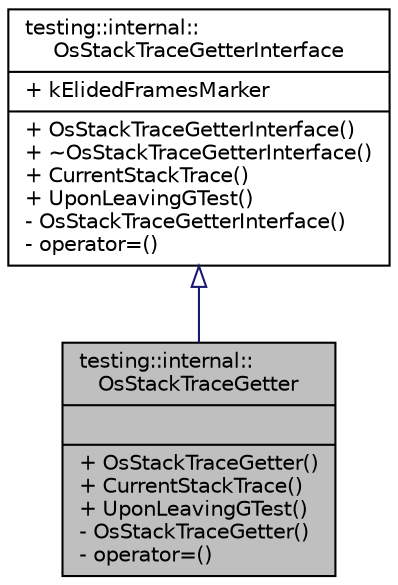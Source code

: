 digraph "testing::internal::OsStackTraceGetter"
{
 // LATEX_PDF_SIZE
  bgcolor="transparent";
  edge [fontname="Helvetica",fontsize="10",labelfontname="Helvetica",labelfontsize="10"];
  node [fontname="Helvetica",fontsize="10",shape=record];
  Node1 [label="{testing::internal::\lOsStackTraceGetter\n||+ OsStackTraceGetter()\l+ CurrentStackTrace()\l+ UponLeavingGTest()\l- OsStackTraceGetter()\l- operator=()\l}",height=0.2,width=0.4,color="black", fillcolor="grey75", style="filled", fontcolor="black",tooltip=" "];
  Node2 -> Node1 [dir="back",color="midnightblue",fontsize="10",style="solid",arrowtail="onormal",fontname="Helvetica"];
  Node2 [label="{testing::internal::\lOsStackTraceGetterInterface\n|+ kElidedFramesMarker\l|+ OsStackTraceGetterInterface()\l+ ~OsStackTraceGetterInterface()\l+ CurrentStackTrace()\l+ UponLeavingGTest()\l- OsStackTraceGetterInterface()\l- operator=()\l}",height=0.2,width=0.4,color="black",URL="$classtesting_1_1internal_1_1OsStackTraceGetterInterface.html",tooltip=" "];
}
